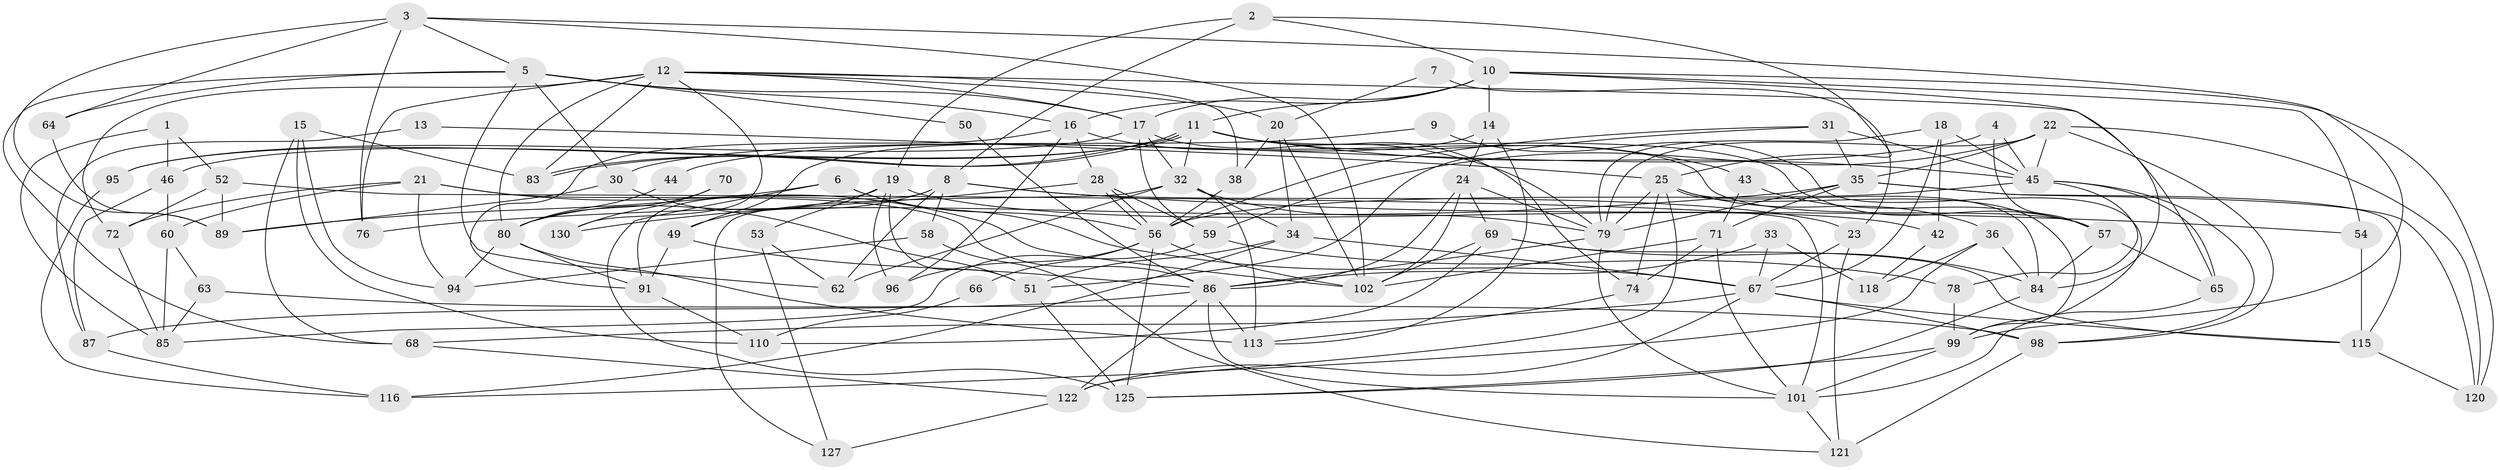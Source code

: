 // original degree distribution, {3: 0.2923076923076923, 4: 0.34615384615384615, 6: 0.07692307692307693, 2: 0.09230769230769231, 7: 0.03076923076923077, 5: 0.13846153846153847, 8: 0.023076923076923078}
// Generated by graph-tools (version 1.1) at 2025/11/02/27/25 16:11:23]
// undirected, 91 vertices, 217 edges
graph export_dot {
graph [start="1"]
  node [color=gray90,style=filled];
  1;
  2;
  3;
  4;
  5 [super="+39"];
  6 [super="+107"];
  7;
  8 [super="+27"];
  9;
  10 [super="+90"];
  11 [super="+37"];
  12 [super="+123"];
  13;
  14 [super="+29"];
  15;
  16 [super="+41"];
  17 [super="+93"];
  18 [super="+55"];
  19 [super="+105"];
  20 [super="+48"];
  21;
  22 [super="+97"];
  23;
  24 [super="+114"];
  25 [super="+26"];
  28 [super="+73"];
  30;
  31;
  32 [super="+40"];
  33;
  34 [super="+100"];
  35 [super="+61"];
  36 [super="+47"];
  38;
  42;
  43;
  44;
  45 [super="+82"];
  46;
  49;
  50;
  51;
  52;
  53;
  54 [super="+77"];
  56 [super="+117"];
  57 [super="+109"];
  58;
  59;
  60;
  62;
  63;
  64;
  65 [super="+92"];
  66;
  67 [super="+75"];
  68;
  69;
  70;
  71 [super="+126"];
  72 [super="+88"];
  74 [super="+81"];
  76;
  78;
  79 [super="+112"];
  80 [super="+104"];
  83 [super="+124"];
  84 [super="+128"];
  85 [super="+129"];
  86 [super="+108"];
  87;
  89;
  91;
  94;
  95;
  96;
  98 [super="+111"];
  99 [super="+106"];
  101 [super="+119"];
  102 [super="+103"];
  110;
  113;
  115;
  116;
  118;
  120;
  121;
  122;
  125;
  127;
  130;
  1 -- 46;
  1 -- 52;
  1 -- 85;
  2 -- 25;
  2 -- 8;
  2 -- 19;
  2 -- 10;
  3 -- 64;
  3 -- 76;
  3 -- 89;
  3 -- 102;
  3 -- 99;
  3 -- 5;
  4 -- 44;
  4 -- 57;
  4 -- 45;
  5 -- 68;
  5 -- 62;
  5 -- 17;
  5 -- 16;
  5 -- 64;
  5 -- 50;
  5 -- 30;
  6 -- 125;
  6 -- 89;
  6 -- 67;
  6 -- 56;
  7 -- 23;
  7 -- 20;
  8 -- 54;
  8 -- 91;
  8 -- 49;
  8 -- 23;
  8 -- 58;
  8 -- 62;
  9 -- 30;
  9 -- 99;
  10 -- 120;
  10 -- 14;
  10 -- 17;
  10 -- 84;
  10 -- 11;
  10 -- 16;
  10 -- 54;
  11 -- 83;
  11 -- 83;
  11 -- 74;
  11 -- 57;
  11 -- 43;
  11 -- 45;
  11 -- 46;
  11 -- 95;
  11 -- 32;
  12 -- 83 [weight=2];
  12 -- 72;
  12 -- 38;
  12 -- 17;
  12 -- 130;
  12 -- 76;
  12 -- 20;
  12 -- 65;
  12 -- 80;
  13 -- 87;
  13 -- 25;
  14 -- 113;
  14 -- 49;
  14 -- 24;
  15 -- 94;
  15 -- 68;
  15 -- 110;
  15 -- 83;
  16 -- 91;
  16 -- 96;
  16 -- 79;
  16 -- 28;
  17 -- 95;
  17 -- 57 [weight=2];
  17 -- 59;
  17 -- 32;
  18 -- 67;
  18 -- 79;
  18 -- 42;
  18 -- 45;
  19 -- 42;
  19 -- 96;
  19 -- 80;
  19 -- 51;
  19 -- 53;
  20 -- 38;
  20 -- 102;
  20 -- 34;
  21 -- 102;
  21 -- 60;
  21 -- 94;
  21 -- 72;
  21 -- 86;
  22 -- 120;
  22 -- 79;
  22 -- 98;
  22 -- 59;
  22 -- 45;
  22 -- 35;
  23 -- 121;
  23 -- 67;
  24 -- 102;
  24 -- 69;
  24 -- 79;
  24 -- 86;
  25 -- 99;
  25 -- 36;
  25 -- 122;
  25 -- 74;
  25 -- 79;
  25 -- 84;
  28 -- 56;
  28 -- 56;
  28 -- 59;
  28 -- 130;
  30 -- 89;
  30 -- 51;
  31 -- 51;
  31 -- 56;
  31 -- 35;
  31 -- 45 [weight=2];
  32 -- 79;
  32 -- 113;
  32 -- 62;
  32 -- 127;
  32 -- 34;
  33 -- 67;
  33 -- 118;
  33 -- 86;
  34 -- 116;
  34 -- 51;
  34 -- 67;
  35 -- 79;
  35 -- 115;
  35 -- 120;
  35 -- 76;
  35 -- 71;
  36 -- 118;
  36 -- 116;
  36 -- 84;
  38 -- 56;
  42 -- 118;
  43 -- 57;
  43 -- 71;
  44 -- 80;
  45 -- 56;
  45 -- 78;
  45 -- 65;
  45 -- 98;
  46 -- 60;
  46 -- 87;
  49 -- 91;
  49 -- 86;
  50 -- 86;
  51 -- 125;
  52 -- 89;
  52 -- 72;
  52 -- 101;
  53 -- 62;
  53 -- 127;
  54 -- 115;
  56 -- 102;
  56 -- 66;
  56 -- 125;
  56 -- 96;
  57 -- 84;
  57 -- 65;
  58 -- 94;
  58 -- 121;
  59 -- 78;
  59 -- 85;
  60 -- 63;
  60 -- 85;
  63 -- 98;
  63 -- 85;
  64 -- 89;
  65 -- 101;
  66 -- 110;
  67 -- 115;
  67 -- 122;
  67 -- 68;
  67 -- 98;
  68 -- 122;
  69 -- 84 [weight=2];
  69 -- 110;
  69 -- 115;
  69 -- 102;
  70 -- 130;
  70 -- 80;
  71 -- 101;
  71 -- 74;
  71 -- 102;
  72 -- 85;
  74 -- 113;
  78 -- 99;
  79 -- 101;
  79 -- 86;
  80 -- 91;
  80 -- 113;
  80 -- 94;
  84 -- 125;
  86 -- 101;
  86 -- 113;
  86 -- 87;
  86 -- 122;
  87 -- 116;
  91 -- 110;
  95 -- 116;
  98 -- 121;
  99 -- 125;
  99 -- 101;
  101 -- 121;
  115 -- 120;
  122 -- 127;
}

